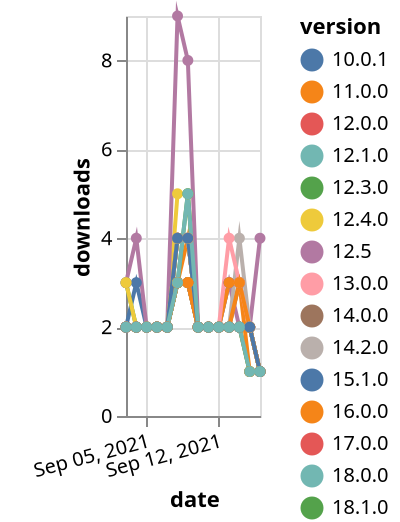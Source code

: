 {"$schema": "https://vega.github.io/schema/vega-lite/v5.json", "description": "A simple bar chart with embedded data.", "data": {"values": [{"date": "2021-09-03", "total": 1210, "delta": 2, "version": "10.0.1"}, {"date": "2021-09-04", "total": 1212, "delta": 2, "version": "10.0.1"}, {"date": "2021-09-05", "total": 1214, "delta": 2, "version": "10.0.1"}, {"date": "2021-09-06", "total": 1216, "delta": 2, "version": "10.0.1"}, {"date": "2021-09-07", "total": 1218, "delta": 2, "version": "10.0.1"}, {"date": "2021-09-08", "total": 1221, "delta": 3, "version": "10.0.1"}, {"date": "2021-09-09", "total": 1224, "delta": 3, "version": "10.0.1"}, {"date": "2021-09-10", "total": 1226, "delta": 2, "version": "10.0.1"}, {"date": "2021-09-11", "total": 1228, "delta": 2, "version": "10.0.1"}, {"date": "2021-09-12", "total": 1230, "delta": 2, "version": "10.0.1"}, {"date": "2021-09-13", "total": 1233, "delta": 3, "version": "10.0.1"}, {"date": "2021-09-14", "total": 1236, "delta": 3, "version": "10.0.1"}, {"date": "2021-09-15", "total": 1238, "delta": 2, "version": "10.0.1"}, {"date": "2021-09-16", "total": 1239, "delta": 1, "version": "10.0.1"}, {"date": "2021-09-03", "total": 650, "delta": 2, "version": "16.0.0"}, {"date": "2021-09-04", "total": 652, "delta": 2, "version": "16.0.0"}, {"date": "2021-09-05", "total": 654, "delta": 2, "version": "16.0.0"}, {"date": "2021-09-06", "total": 656, "delta": 2, "version": "16.0.0"}, {"date": "2021-09-07", "total": 658, "delta": 2, "version": "16.0.0"}, {"date": "2021-09-08", "total": 661, "delta": 3, "version": "16.0.0"}, {"date": "2021-09-09", "total": 665, "delta": 4, "version": "16.0.0"}, {"date": "2021-09-10", "total": 667, "delta": 2, "version": "16.0.0"}, {"date": "2021-09-11", "total": 669, "delta": 2, "version": "16.0.0"}, {"date": "2021-09-12", "total": 671, "delta": 2, "version": "16.0.0"}, {"date": "2021-09-13", "total": 673, "delta": 2, "version": "16.0.0"}, {"date": "2021-09-14", "total": 675, "delta": 2, "version": "16.0.0"}, {"date": "2021-09-15", "total": 676, "delta": 1, "version": "16.0.0"}, {"date": "2021-09-16", "total": 677, "delta": 1, "version": "16.0.0"}, {"date": "2021-09-03", "total": 1024, "delta": 2, "version": "12.0.0"}, {"date": "2021-09-04", "total": 1026, "delta": 2, "version": "12.0.0"}, {"date": "2021-09-05", "total": 1028, "delta": 2, "version": "12.0.0"}, {"date": "2021-09-06", "total": 1030, "delta": 2, "version": "12.0.0"}, {"date": "2021-09-07", "total": 1032, "delta": 2, "version": "12.0.0"}, {"date": "2021-09-08", "total": 1035, "delta": 3, "version": "12.0.0"}, {"date": "2021-09-09", "total": 1038, "delta": 3, "version": "12.0.0"}, {"date": "2021-09-10", "total": 1040, "delta": 2, "version": "12.0.0"}, {"date": "2021-09-11", "total": 1042, "delta": 2, "version": "12.0.0"}, {"date": "2021-09-12", "total": 1044, "delta": 2, "version": "12.0.0"}, {"date": "2021-09-13", "total": 1046, "delta": 2, "version": "12.0.0"}, {"date": "2021-09-14", "total": 1048, "delta": 2, "version": "12.0.0"}, {"date": "2021-09-15", "total": 1050, "delta": 2, "version": "12.0.0"}, {"date": "2021-09-16", "total": 1051, "delta": 1, "version": "12.0.0"}, {"date": "2021-09-03", "total": 803, "delta": 2, "version": "12.5"}, {"date": "2021-09-04", "total": 805, "delta": 2, "version": "12.5"}, {"date": "2021-09-05", "total": 807, "delta": 2, "version": "12.5"}, {"date": "2021-09-06", "total": 809, "delta": 2, "version": "12.5"}, {"date": "2021-09-07", "total": 811, "delta": 2, "version": "12.5"}, {"date": "2021-09-08", "total": 815, "delta": 4, "version": "12.5"}, {"date": "2021-09-09", "total": 819, "delta": 4, "version": "12.5"}, {"date": "2021-09-10", "total": 821, "delta": 2, "version": "12.5"}, {"date": "2021-09-11", "total": 823, "delta": 2, "version": "12.5"}, {"date": "2021-09-12", "total": 825, "delta": 2, "version": "12.5"}, {"date": "2021-09-13", "total": 827, "delta": 2, "version": "12.5"}, {"date": "2021-09-14", "total": 829, "delta": 2, "version": "12.5"}, {"date": "2021-09-15", "total": 831, "delta": 2, "version": "12.5"}, {"date": "2021-09-16", "total": 832, "delta": 1, "version": "12.5"}, {"date": "2021-09-03", "total": 1374, "delta": 2, "version": "9.0.3"}, {"date": "2021-09-04", "total": 1377, "delta": 3, "version": "9.0.3"}, {"date": "2021-09-05", "total": 1379, "delta": 2, "version": "9.0.3"}, {"date": "2021-09-06", "total": 1381, "delta": 2, "version": "9.0.3"}, {"date": "2021-09-07", "total": 1383, "delta": 2, "version": "9.0.3"}, {"date": "2021-09-08", "total": 1386, "delta": 3, "version": "9.0.3"}, {"date": "2021-09-09", "total": 1389, "delta": 3, "version": "9.0.3"}, {"date": "2021-09-10", "total": 1391, "delta": 2, "version": "9.0.3"}, {"date": "2021-09-11", "total": 1393, "delta": 2, "version": "9.0.3"}, {"date": "2021-09-12", "total": 1395, "delta": 2, "version": "9.0.3"}, {"date": "2021-09-13", "total": 1397, "delta": 2, "version": "9.0.3"}, {"date": "2021-09-14", "total": 1399, "delta": 2, "version": "9.0.3"}, {"date": "2021-09-15", "total": 1401, "delta": 2, "version": "9.0.3"}, {"date": "2021-09-16", "total": 1402, "delta": 1, "version": "9.0.3"}, {"date": "2021-09-03", "total": 632, "delta": 2, "version": "17.0.0"}, {"date": "2021-09-04", "total": 634, "delta": 2, "version": "17.0.0"}, {"date": "2021-09-05", "total": 636, "delta": 2, "version": "17.0.0"}, {"date": "2021-09-06", "total": 638, "delta": 2, "version": "17.0.0"}, {"date": "2021-09-07", "total": 640, "delta": 2, "version": "17.0.0"}, {"date": "2021-09-08", "total": 644, "delta": 4, "version": "17.0.0"}, {"date": "2021-09-09", "total": 648, "delta": 4, "version": "17.0.0"}, {"date": "2021-09-10", "total": 650, "delta": 2, "version": "17.0.0"}, {"date": "2021-09-11", "total": 652, "delta": 2, "version": "17.0.0"}, {"date": "2021-09-12", "total": 654, "delta": 2, "version": "17.0.0"}, {"date": "2021-09-13", "total": 656, "delta": 2, "version": "17.0.0"}, {"date": "2021-09-14", "total": 658, "delta": 2, "version": "17.0.0"}, {"date": "2021-09-15", "total": 660, "delta": 2, "version": "17.0.0"}, {"date": "2021-09-16", "total": 661, "delta": 1, "version": "17.0.0"}, {"date": "2021-09-03", "total": 929, "delta": 2, "version": "12.4.0"}, {"date": "2021-09-04", "total": 931, "delta": 2, "version": "12.4.0"}, {"date": "2021-09-05", "total": 933, "delta": 2, "version": "12.4.0"}, {"date": "2021-09-06", "total": 935, "delta": 2, "version": "12.4.0"}, {"date": "2021-09-07", "total": 937, "delta": 2, "version": "12.4.0"}, {"date": "2021-09-08", "total": 942, "delta": 5, "version": "12.4.0"}, {"date": "2021-09-09", "total": 947, "delta": 5, "version": "12.4.0"}, {"date": "2021-09-10", "total": 949, "delta": 2, "version": "12.4.0"}, {"date": "2021-09-11", "total": 951, "delta": 2, "version": "12.4.0"}, {"date": "2021-09-12", "total": 953, "delta": 2, "version": "12.4.0"}, {"date": "2021-09-13", "total": 955, "delta": 2, "version": "12.4.0"}, {"date": "2021-09-14", "total": 957, "delta": 2, "version": "12.4.0"}, {"date": "2021-09-15", "total": 959, "delta": 2, "version": "12.4.0"}, {"date": "2021-09-16", "total": 960, "delta": 1, "version": "12.4.0"}, {"date": "2021-09-03", "total": 618, "delta": 3, "version": "18.1.0"}, {"date": "2021-09-04", "total": 620, "delta": 2, "version": "18.1.0"}, {"date": "2021-09-05", "total": 622, "delta": 2, "version": "18.1.0"}, {"date": "2021-09-06", "total": 624, "delta": 2, "version": "18.1.0"}, {"date": "2021-09-07", "total": 626, "delta": 2, "version": "18.1.0"}, {"date": "2021-09-08", "total": 629, "delta": 3, "version": "18.1.0"}, {"date": "2021-09-09", "total": 634, "delta": 5, "version": "18.1.0"}, {"date": "2021-09-10", "total": 636, "delta": 2, "version": "18.1.0"}, {"date": "2021-09-11", "total": 638, "delta": 2, "version": "18.1.0"}, {"date": "2021-09-12", "total": 640, "delta": 2, "version": "18.1.0"}, {"date": "2021-09-13", "total": 642, "delta": 2, "version": "18.1.0"}, {"date": "2021-09-14", "total": 644, "delta": 2, "version": "18.1.0"}, {"date": "2021-09-15", "total": 645, "delta": 1, "version": "18.1.0"}, {"date": "2021-09-16", "total": 646, "delta": 1, "version": "18.1.0"}, {"date": "2021-09-03", "total": 2330, "delta": 2, "version": "5.8"}, {"date": "2021-09-04", "total": 2332, "delta": 2, "version": "5.8"}, {"date": "2021-09-05", "total": 2334, "delta": 2, "version": "5.8"}, {"date": "2021-09-06", "total": 2336, "delta": 2, "version": "5.8"}, {"date": "2021-09-07", "total": 2338, "delta": 2, "version": "5.8"}, {"date": "2021-09-08", "total": 2341, "delta": 3, "version": "5.8"}, {"date": "2021-09-09", "total": 2344, "delta": 3, "version": "5.8"}, {"date": "2021-09-10", "total": 2346, "delta": 2, "version": "5.8"}, {"date": "2021-09-11", "total": 2348, "delta": 2, "version": "5.8"}, {"date": "2021-09-12", "total": 2350, "delta": 2, "version": "5.8"}, {"date": "2021-09-13", "total": 2352, "delta": 2, "version": "5.8"}, {"date": "2021-09-14", "total": 2355, "delta": 3, "version": "5.8"}, {"date": "2021-09-15", "total": 2357, "delta": 2, "version": "5.8"}, {"date": "2021-09-16", "total": 2358, "delta": 1, "version": "5.8"}, {"date": "2021-09-03", "total": 812, "delta": 2, "version": "12.3.0"}, {"date": "2021-09-04", "total": 814, "delta": 2, "version": "12.3.0"}, {"date": "2021-09-05", "total": 816, "delta": 2, "version": "12.3.0"}, {"date": "2021-09-06", "total": 818, "delta": 2, "version": "12.3.0"}, {"date": "2021-09-07", "total": 820, "delta": 2, "version": "12.3.0"}, {"date": "2021-09-08", "total": 823, "delta": 3, "version": "12.3.0"}, {"date": "2021-09-09", "total": 826, "delta": 3, "version": "12.3.0"}, {"date": "2021-09-10", "total": 828, "delta": 2, "version": "12.3.0"}, {"date": "2021-09-11", "total": 830, "delta": 2, "version": "12.3.0"}, {"date": "2021-09-12", "total": 832, "delta": 2, "version": "12.3.0"}, {"date": "2021-09-13", "total": 834, "delta": 2, "version": "12.3.0"}, {"date": "2021-09-14", "total": 836, "delta": 2, "version": "12.3.0"}, {"date": "2021-09-15", "total": 838, "delta": 2, "version": "12.3.0"}, {"date": "2021-09-16", "total": 839, "delta": 1, "version": "12.3.0"}, {"date": "2021-09-03", "total": 607, "delta": 3, "version": "22.0.0"}, {"date": "2021-09-04", "total": 611, "delta": 4, "version": "22.0.0"}, {"date": "2021-09-05", "total": 613, "delta": 2, "version": "22.0.0"}, {"date": "2021-09-06", "total": 615, "delta": 2, "version": "22.0.0"}, {"date": "2021-09-07", "total": 617, "delta": 2, "version": "22.0.0"}, {"date": "2021-09-08", "total": 626, "delta": 9, "version": "22.0.0"}, {"date": "2021-09-09", "total": 634, "delta": 8, "version": "22.0.0"}, {"date": "2021-09-10", "total": 636, "delta": 2, "version": "22.0.0"}, {"date": "2021-09-11", "total": 638, "delta": 2, "version": "22.0.0"}, {"date": "2021-09-12", "total": 640, "delta": 2, "version": "22.0.0"}, {"date": "2021-09-13", "total": 643, "delta": 3, "version": "22.0.0"}, {"date": "2021-09-14", "total": 645, "delta": 2, "version": "22.0.0"}, {"date": "2021-09-15", "total": 647, "delta": 2, "version": "22.0.0"}, {"date": "2021-09-16", "total": 651, "delta": 4, "version": "22.0.0"}, {"date": "2021-09-03", "total": 745, "delta": 2, "version": "13.0.0"}, {"date": "2021-09-04", "total": 747, "delta": 2, "version": "13.0.0"}, {"date": "2021-09-05", "total": 749, "delta": 2, "version": "13.0.0"}, {"date": "2021-09-06", "total": 751, "delta": 2, "version": "13.0.0"}, {"date": "2021-09-07", "total": 753, "delta": 2, "version": "13.0.0"}, {"date": "2021-09-08", "total": 757, "delta": 4, "version": "13.0.0"}, {"date": "2021-09-09", "total": 761, "delta": 4, "version": "13.0.0"}, {"date": "2021-09-10", "total": 763, "delta": 2, "version": "13.0.0"}, {"date": "2021-09-11", "total": 765, "delta": 2, "version": "13.0.0"}, {"date": "2021-09-12", "total": 767, "delta": 2, "version": "13.0.0"}, {"date": "2021-09-13", "total": 769, "delta": 2, "version": "13.0.0"}, {"date": "2021-09-14", "total": 771, "delta": 2, "version": "13.0.0"}, {"date": "2021-09-15", "total": 773, "delta": 2, "version": "13.0.0"}, {"date": "2021-09-16", "total": 774, "delta": 1, "version": "13.0.0"}, {"date": "2021-09-03", "total": 758, "delta": 2, "version": "14.2.0"}, {"date": "2021-09-04", "total": 760, "delta": 2, "version": "14.2.0"}, {"date": "2021-09-05", "total": 762, "delta": 2, "version": "14.2.0"}, {"date": "2021-09-06", "total": 764, "delta": 2, "version": "14.2.0"}, {"date": "2021-09-07", "total": 766, "delta": 2, "version": "14.2.0"}, {"date": "2021-09-08", "total": 770, "delta": 4, "version": "14.2.0"}, {"date": "2021-09-09", "total": 774, "delta": 4, "version": "14.2.0"}, {"date": "2021-09-10", "total": 776, "delta": 2, "version": "14.2.0"}, {"date": "2021-09-11", "total": 778, "delta": 2, "version": "14.2.0"}, {"date": "2021-09-12", "total": 780, "delta": 2, "version": "14.2.0"}, {"date": "2021-09-13", "total": 782, "delta": 2, "version": "14.2.0"}, {"date": "2021-09-14", "total": 784, "delta": 2, "version": "14.2.0"}, {"date": "2021-09-15", "total": 786, "delta": 2, "version": "14.2.0"}, {"date": "2021-09-16", "total": 787, "delta": 1, "version": "14.2.0"}, {"date": "2021-09-03", "total": 1018, "delta": 2, "version": "12.1.0"}, {"date": "2021-09-04", "total": 1020, "delta": 2, "version": "12.1.0"}, {"date": "2021-09-05", "total": 1022, "delta": 2, "version": "12.1.0"}, {"date": "2021-09-06", "total": 1024, "delta": 2, "version": "12.1.0"}, {"date": "2021-09-07", "total": 1026, "delta": 2, "version": "12.1.0"}, {"date": "2021-09-08", "total": 1030, "delta": 4, "version": "12.1.0"}, {"date": "2021-09-09", "total": 1034, "delta": 4, "version": "12.1.0"}, {"date": "2021-09-10", "total": 1036, "delta": 2, "version": "12.1.0"}, {"date": "2021-09-11", "total": 1038, "delta": 2, "version": "12.1.0"}, {"date": "2021-09-12", "total": 1040, "delta": 2, "version": "12.1.0"}, {"date": "2021-09-13", "total": 1042, "delta": 2, "version": "12.1.0"}, {"date": "2021-09-14", "total": 1044, "delta": 2, "version": "12.1.0"}, {"date": "2021-09-15", "total": 1046, "delta": 2, "version": "12.1.0"}, {"date": "2021-09-16", "total": 1047, "delta": 1, "version": "12.1.0"}, {"date": "2021-09-03", "total": 1423, "delta": 2, "version": "8.7.3"}, {"date": "2021-09-04", "total": 1425, "delta": 2, "version": "8.7.3"}, {"date": "2021-09-05", "total": 1427, "delta": 2, "version": "8.7.3"}, {"date": "2021-09-06", "total": 1429, "delta": 2, "version": "8.7.3"}, {"date": "2021-09-07", "total": 1431, "delta": 2, "version": "8.7.3"}, {"date": "2021-09-08", "total": 1434, "delta": 3, "version": "8.7.3"}, {"date": "2021-09-09", "total": 1437, "delta": 3, "version": "8.7.3"}, {"date": "2021-09-10", "total": 1439, "delta": 2, "version": "8.7.3"}, {"date": "2021-09-11", "total": 1441, "delta": 2, "version": "8.7.3"}, {"date": "2021-09-12", "total": 1443, "delta": 2, "version": "8.7.3"}, {"date": "2021-09-13", "total": 1445, "delta": 2, "version": "8.7.3"}, {"date": "2021-09-14", "total": 1449, "delta": 4, "version": "8.7.3"}, {"date": "2021-09-15", "total": 1451, "delta": 2, "version": "8.7.3"}, {"date": "2021-09-16", "total": 1452, "delta": 1, "version": "8.7.3"}, {"date": "2021-09-03", "total": 1128, "delta": 2, "version": "11.0.0"}, {"date": "2021-09-04", "total": 1130, "delta": 2, "version": "11.0.0"}, {"date": "2021-09-05", "total": 1132, "delta": 2, "version": "11.0.0"}, {"date": "2021-09-06", "total": 1134, "delta": 2, "version": "11.0.0"}, {"date": "2021-09-07", "total": 1136, "delta": 2, "version": "11.0.0"}, {"date": "2021-09-08", "total": 1139, "delta": 3, "version": "11.0.0"}, {"date": "2021-09-09", "total": 1142, "delta": 3, "version": "11.0.0"}, {"date": "2021-09-10", "total": 1144, "delta": 2, "version": "11.0.0"}, {"date": "2021-09-11", "total": 1146, "delta": 2, "version": "11.0.0"}, {"date": "2021-09-12", "total": 1148, "delta": 2, "version": "11.0.0"}, {"date": "2021-09-13", "total": 1151, "delta": 3, "version": "11.0.0"}, {"date": "2021-09-14", "total": 1154, "delta": 3, "version": "11.0.0"}, {"date": "2021-09-15", "total": 1155, "delta": 1, "version": "11.0.0"}, {"date": "2021-09-16", "total": 1156, "delta": 1, "version": "11.0.0"}, {"date": "2021-09-03", "total": 2493, "delta": 2, "version": "5.3"}, {"date": "2021-09-04", "total": 2495, "delta": 2, "version": "5.3"}, {"date": "2021-09-05", "total": 2497, "delta": 2, "version": "5.3"}, {"date": "2021-09-06", "total": 2499, "delta": 2, "version": "5.3"}, {"date": "2021-09-07", "total": 2501, "delta": 2, "version": "5.3"}, {"date": "2021-09-08", "total": 2505, "delta": 4, "version": "5.3"}, {"date": "2021-09-09", "total": 2509, "delta": 4, "version": "5.3"}, {"date": "2021-09-10", "total": 2511, "delta": 2, "version": "5.3"}, {"date": "2021-09-11", "total": 2513, "delta": 2, "version": "5.3"}, {"date": "2021-09-12", "total": 2515, "delta": 2, "version": "5.3"}, {"date": "2021-09-13", "total": 2519, "delta": 4, "version": "5.3"}, {"date": "2021-09-14", "total": 2522, "delta": 3, "version": "5.3"}, {"date": "2021-09-15", "total": 2524, "delta": 2, "version": "5.3"}, {"date": "2021-09-16", "total": 2525, "delta": 1, "version": "5.3"}, {"date": "2021-09-03", "total": 730, "delta": 2, "version": "14.0.0"}, {"date": "2021-09-04", "total": 732, "delta": 2, "version": "14.0.0"}, {"date": "2021-09-05", "total": 734, "delta": 2, "version": "14.0.0"}, {"date": "2021-09-06", "total": 736, "delta": 2, "version": "14.0.0"}, {"date": "2021-09-07", "total": 738, "delta": 2, "version": "14.0.0"}, {"date": "2021-09-08", "total": 742, "delta": 4, "version": "14.0.0"}, {"date": "2021-09-09", "total": 746, "delta": 4, "version": "14.0.0"}, {"date": "2021-09-10", "total": 748, "delta": 2, "version": "14.0.0"}, {"date": "2021-09-11", "total": 750, "delta": 2, "version": "14.0.0"}, {"date": "2021-09-12", "total": 752, "delta": 2, "version": "14.0.0"}, {"date": "2021-09-13", "total": 754, "delta": 2, "version": "14.0.0"}, {"date": "2021-09-14", "total": 756, "delta": 2, "version": "14.0.0"}, {"date": "2021-09-15", "total": 758, "delta": 2, "version": "14.0.0"}, {"date": "2021-09-16", "total": 759, "delta": 1, "version": "14.0.0"}, {"date": "2021-09-03", "total": 561, "delta": 3, "version": "19.0.0"}, {"date": "2021-09-04", "total": 563, "delta": 2, "version": "19.0.0"}, {"date": "2021-09-05", "total": 565, "delta": 2, "version": "19.0.0"}, {"date": "2021-09-06", "total": 567, "delta": 2, "version": "19.0.0"}, {"date": "2021-09-07", "total": 569, "delta": 2, "version": "19.0.0"}, {"date": "2021-09-08", "total": 573, "delta": 4, "version": "19.0.0"}, {"date": "2021-09-09", "total": 577, "delta": 4, "version": "19.0.0"}, {"date": "2021-09-10", "total": 579, "delta": 2, "version": "19.0.0"}, {"date": "2021-09-11", "total": 581, "delta": 2, "version": "19.0.0"}, {"date": "2021-09-12", "total": 583, "delta": 2, "version": "19.0.0"}, {"date": "2021-09-13", "total": 585, "delta": 2, "version": "19.0.0"}, {"date": "2021-09-14", "total": 587, "delta": 2, "version": "19.0.0"}, {"date": "2021-09-15", "total": 589, "delta": 2, "version": "19.0.0"}, {"date": "2021-09-16", "total": 590, "delta": 1, "version": "19.0.0"}, {"date": "2021-09-03", "total": 1349, "delta": 2, "version": "9.1.1"}, {"date": "2021-09-04", "total": 1351, "delta": 2, "version": "9.1.1"}, {"date": "2021-09-05", "total": 1353, "delta": 2, "version": "9.1.1"}, {"date": "2021-09-06", "total": 1355, "delta": 2, "version": "9.1.1"}, {"date": "2021-09-07", "total": 1357, "delta": 2, "version": "9.1.1"}, {"date": "2021-09-08", "total": 1360, "delta": 3, "version": "9.1.1"}, {"date": "2021-09-09", "total": 1363, "delta": 3, "version": "9.1.1"}, {"date": "2021-09-10", "total": 1365, "delta": 2, "version": "9.1.1"}, {"date": "2021-09-11", "total": 1367, "delta": 2, "version": "9.1.1"}, {"date": "2021-09-12", "total": 1369, "delta": 2, "version": "9.1.1"}, {"date": "2021-09-13", "total": 1371, "delta": 2, "version": "9.1.1"}, {"date": "2021-09-14", "total": 1374, "delta": 3, "version": "9.1.1"}, {"date": "2021-09-15", "total": 1376, "delta": 2, "version": "9.1.1"}, {"date": "2021-09-16", "total": 1377, "delta": 1, "version": "9.1.1"}, {"date": "2021-09-03", "total": 665, "delta": 2, "version": "15.1.0"}, {"date": "2021-09-04", "total": 667, "delta": 2, "version": "15.1.0"}, {"date": "2021-09-05", "total": 669, "delta": 2, "version": "15.1.0"}, {"date": "2021-09-06", "total": 671, "delta": 2, "version": "15.1.0"}, {"date": "2021-09-07", "total": 673, "delta": 2, "version": "15.1.0"}, {"date": "2021-09-08", "total": 677, "delta": 4, "version": "15.1.0"}, {"date": "2021-09-09", "total": 681, "delta": 4, "version": "15.1.0"}, {"date": "2021-09-10", "total": 683, "delta": 2, "version": "15.1.0"}, {"date": "2021-09-11", "total": 685, "delta": 2, "version": "15.1.0"}, {"date": "2021-09-12", "total": 687, "delta": 2, "version": "15.1.0"}, {"date": "2021-09-13", "total": 689, "delta": 2, "version": "15.1.0"}, {"date": "2021-09-14", "total": 691, "delta": 2, "version": "15.1.0"}, {"date": "2021-09-15", "total": 693, "delta": 2, "version": "15.1.0"}, {"date": "2021-09-16", "total": 694, "delta": 1, "version": "15.1.0"}, {"date": "2021-09-03", "total": 604, "delta": 2, "version": "18.0.0"}, {"date": "2021-09-04", "total": 606, "delta": 2, "version": "18.0.0"}, {"date": "2021-09-05", "total": 608, "delta": 2, "version": "18.0.0"}, {"date": "2021-09-06", "total": 610, "delta": 2, "version": "18.0.0"}, {"date": "2021-09-07", "total": 612, "delta": 2, "version": "18.0.0"}, {"date": "2021-09-08", "total": 615, "delta": 3, "version": "18.0.0"}, {"date": "2021-09-09", "total": 620, "delta": 5, "version": "18.0.0"}, {"date": "2021-09-10", "total": 622, "delta": 2, "version": "18.0.0"}, {"date": "2021-09-11", "total": 624, "delta": 2, "version": "18.0.0"}, {"date": "2021-09-12", "total": 626, "delta": 2, "version": "18.0.0"}, {"date": "2021-09-13", "total": 628, "delta": 2, "version": "18.0.0"}, {"date": "2021-09-14", "total": 630, "delta": 2, "version": "18.0.0"}, {"date": "2021-09-15", "total": 631, "delta": 1, "version": "18.0.0"}, {"date": "2021-09-16", "total": 632, "delta": 1, "version": "18.0.0"}]}, "width": "container", "mark": {"type": "line", "point": {"filled": true}}, "encoding": {"x": {"field": "date", "type": "temporal", "timeUnit": "yearmonthdate", "title": "date", "axis": {"labelAngle": -15}}, "y": {"field": "delta", "type": "quantitative", "title": "downloads"}, "color": {"field": "version", "type": "nominal"}, "tooltip": {"field": "delta"}}}